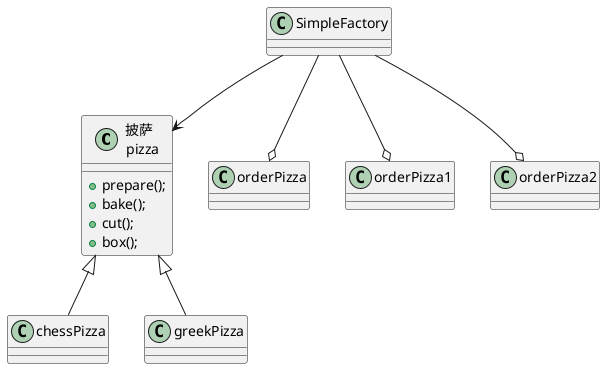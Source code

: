 @startuml

class "披萨 \n pizza" as pizza {
    + prepare();
    + bake();
    + cut();
    + box();
}

class chessPizza {
}

class greekPizza {
}

class orderPizza {
}

class orderPizza1 {
}

class orderPizza2 {
}

class SimpleFactory {
}

pizza <|-- chessPizza
pizza <|-- greekPizza

SimpleFactory --> pizza


SimpleFactory --o orderPizza
SimpleFactory --o orderPizza1
SimpleFactory --o orderPizza2

@enduml